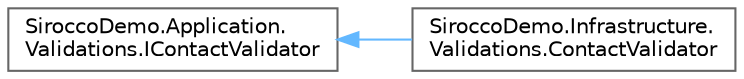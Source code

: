 digraph "Graphical Class Hierarchy"
{
 // LATEX_PDF_SIZE
  bgcolor="transparent";
  edge [fontname=Helvetica,fontsize=10,labelfontname=Helvetica,labelfontsize=10];
  node [fontname=Helvetica,fontsize=10,shape=box,height=0.2,width=0.4];
  rankdir="LR";
  Node0 [id="Node000000",label="SiroccoDemo.Application.\lValidations.IContactValidator",height=0.2,width=0.4,color="grey40", fillcolor="white", style="filled",URL="$interface_sirocco_demo_1_1_application_1_1_validations_1_1_i_contact_validator.html",tooltip=" "];
  Node0 -> Node1 [id="edge27_Node000000_Node000001",dir="back",color="steelblue1",style="solid",tooltip=" "];
  Node1 [id="Node000001",label="SiroccoDemo.Infrastructure.\lValidations.ContactValidator",height=0.2,width=0.4,color="grey40", fillcolor="white", style="filled",URL="$class_sirocco_demo_1_1_infrastructure_1_1_validations_1_1_contact_validator.html",tooltip=" "];
}
